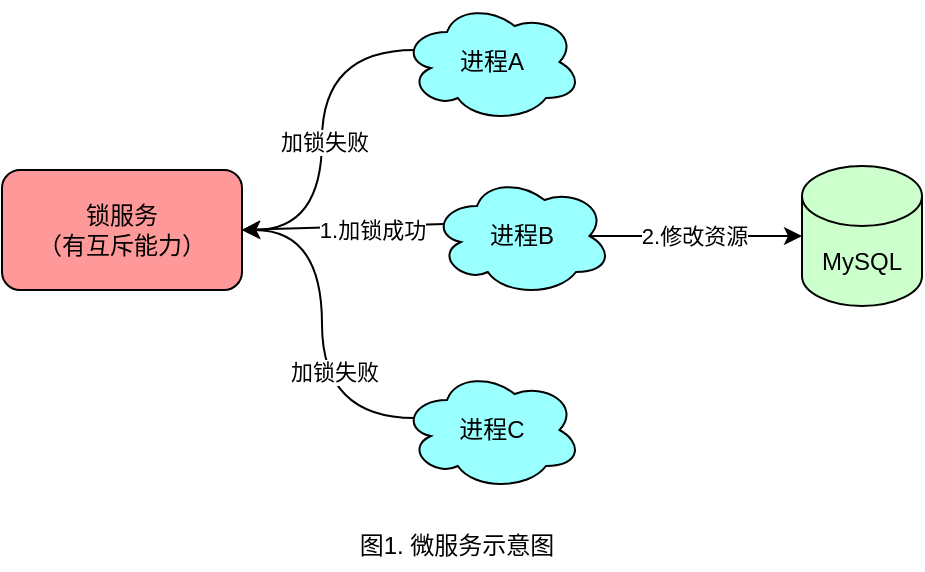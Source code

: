<mxfile version="20.3.0" type="device"><diagram id="M7ZAcR3tZMtX2M2xUq5u" name="第 1 页"><mxGraphModel dx="946" dy="725" grid="1" gridSize="10" guides="1" tooltips="1" connect="1" arrows="1" fold="1" page="1" pageScale="1" pageWidth="827" pageHeight="1169" math="0" shadow="0"><root><mxCell id="0"/><mxCell id="1" parent="0"/><mxCell id="sTOVvzdCeS_8j_1VMMfX-1" value="锁服务&lt;br&gt;（有互斥能力）" style="rounded=1;whiteSpace=wrap;html=1;fillColor=#FF9999;" parent="1" vertex="1"><mxGeometry x="198" y="240" width="120" height="60" as="geometry"/></mxCell><mxCell id="sTOVvzdCeS_8j_1VMMfX-2" value="进程A" style="ellipse;shape=cloud;whiteSpace=wrap;html=1;fillColor=#99FFFF;" parent="1" vertex="1"><mxGeometry x="398" y="156" width="90" height="60" as="geometry"/></mxCell><mxCell id="sTOVvzdCeS_8j_1VMMfX-3" value="进程B" style="ellipse;shape=cloud;whiteSpace=wrap;html=1;fillColor=#99FFFF;" parent="1" vertex="1"><mxGeometry x="413" y="243" width="90" height="60" as="geometry"/></mxCell><mxCell id="sTOVvzdCeS_8j_1VMMfX-4" value="进程C" style="ellipse;shape=cloud;whiteSpace=wrap;html=1;fillColor=#99FFFF;" parent="1" vertex="1"><mxGeometry x="398" y="340" width="90" height="60" as="geometry"/></mxCell><mxCell id="sTOVvzdCeS_8j_1VMMfX-6" value="" style="endArrow=classic;html=1;rounded=0;edgeStyle=orthogonalEdgeStyle;curved=1;exitX=0.07;exitY=0.4;exitDx=0;exitDy=0;exitPerimeter=0;entryX=1;entryY=0.5;entryDx=0;entryDy=0;" parent="1" source="sTOVvzdCeS_8j_1VMMfX-2" target="sTOVvzdCeS_8j_1VMMfX-1" edge="1"><mxGeometry width="50" height="50" relative="1" as="geometry"><mxPoint x="338" y="160" as="sourcePoint"/><mxPoint x="308" y="190" as="targetPoint"/></mxGeometry></mxCell><mxCell id="sTOVvzdCeS_8j_1VMMfX-7" value="加锁失败" style="edgeLabel;html=1;align=center;verticalAlign=middle;resizable=0;points=[];" parent="sTOVvzdCeS_8j_1VMMfX-6" vertex="1" connectable="0"><mxGeometry x="0.047" y="1" relative="1" as="geometry"><mxPoint as="offset"/></mxGeometry></mxCell><mxCell id="sTOVvzdCeS_8j_1VMMfX-10" value="" style="endArrow=classic;html=1;rounded=0;entryX=1;entryY=0.5;entryDx=0;entryDy=0;exitX=0.07;exitY=0.4;exitDx=0;exitDy=0;exitPerimeter=0;edgeStyle=orthogonalEdgeStyle;curved=1;" parent="1" source="sTOVvzdCeS_8j_1VMMfX-4" target="sTOVvzdCeS_8j_1VMMfX-1" edge="1"><mxGeometry width="50" height="50" relative="1" as="geometry"><mxPoint x="398" y="370" as="sourcePoint"/><mxPoint x="448" y="320" as="targetPoint"/></mxGeometry></mxCell><mxCell id="sTOVvzdCeS_8j_1VMMfX-11" value="加锁失败" style="edgeLabel;html=1;align=center;verticalAlign=middle;resizable=0;points=[];" parent="sTOVvzdCeS_8j_1VMMfX-10" vertex="1" connectable="0"><mxGeometry x="-0.231" y="-6" relative="1" as="geometry"><mxPoint as="offset"/></mxGeometry></mxCell><mxCell id="sTOVvzdCeS_8j_1VMMfX-12" value="" style="endArrow=classic;html=1;rounded=0;curved=1;exitX=0.07;exitY=0.4;exitDx=0;exitDy=0;exitPerimeter=0;" parent="1" source="sTOVvzdCeS_8j_1VMMfX-3" edge="1"><mxGeometry width="50" height="50" relative="1" as="geometry"><mxPoint x="238" y="530" as="sourcePoint"/><mxPoint x="318" y="270" as="targetPoint"/></mxGeometry></mxCell><mxCell id="sTOVvzdCeS_8j_1VMMfX-13" value="1.加锁成功" style="edgeLabel;html=1;align=center;verticalAlign=middle;resizable=0;points=[];" parent="sTOVvzdCeS_8j_1VMMfX-12" vertex="1" connectable="0"><mxGeometry x="-0.158" y="1" relative="1" as="geometry"><mxPoint x="6" as="offset"/></mxGeometry></mxCell><mxCell id="sTOVvzdCeS_8j_1VMMfX-14" value="MySQL" style="shape=cylinder3;whiteSpace=wrap;html=1;boundedLbl=1;backgroundOutline=1;size=15;fillColor=#CCFFCC;" parent="1" vertex="1"><mxGeometry x="598" y="238" width="60" height="70" as="geometry"/></mxCell><mxCell id="sTOVvzdCeS_8j_1VMMfX-15" value="" style="endArrow=classic;html=1;rounded=0;curved=1;exitX=0.875;exitY=0.5;exitDx=0;exitDy=0;exitPerimeter=0;entryX=0;entryY=0.5;entryDx=0;entryDy=0;entryPerimeter=0;" parent="1" source="sTOVvzdCeS_8j_1VMMfX-3" target="sTOVvzdCeS_8j_1VMMfX-14" edge="1"><mxGeometry width="50" height="50" relative="1" as="geometry"><mxPoint x="528" y="300" as="sourcePoint"/><mxPoint x="578" y="250" as="targetPoint"/></mxGeometry></mxCell><mxCell id="sTOVvzdCeS_8j_1VMMfX-16" value="2.修改资源" style="edgeLabel;html=1;align=center;verticalAlign=middle;resizable=0;points=[];" parent="sTOVvzdCeS_8j_1VMMfX-15" vertex="1" connectable="0"><mxGeometry x="-0.224" y="4" relative="1" as="geometry"><mxPoint x="11" y="4" as="offset"/></mxGeometry></mxCell><mxCell id="q2wAjQXPI-m1khtfOcaV-2" value="图1. 微服务示意图" style="text;html=1;strokeColor=none;fillColor=none;align=center;verticalAlign=middle;whiteSpace=wrap;rounded=0;" vertex="1" parent="1"><mxGeometry x="361" y="416" width="129" height="24" as="geometry"/></mxCell></root></mxGraphModel></diagram></mxfile>